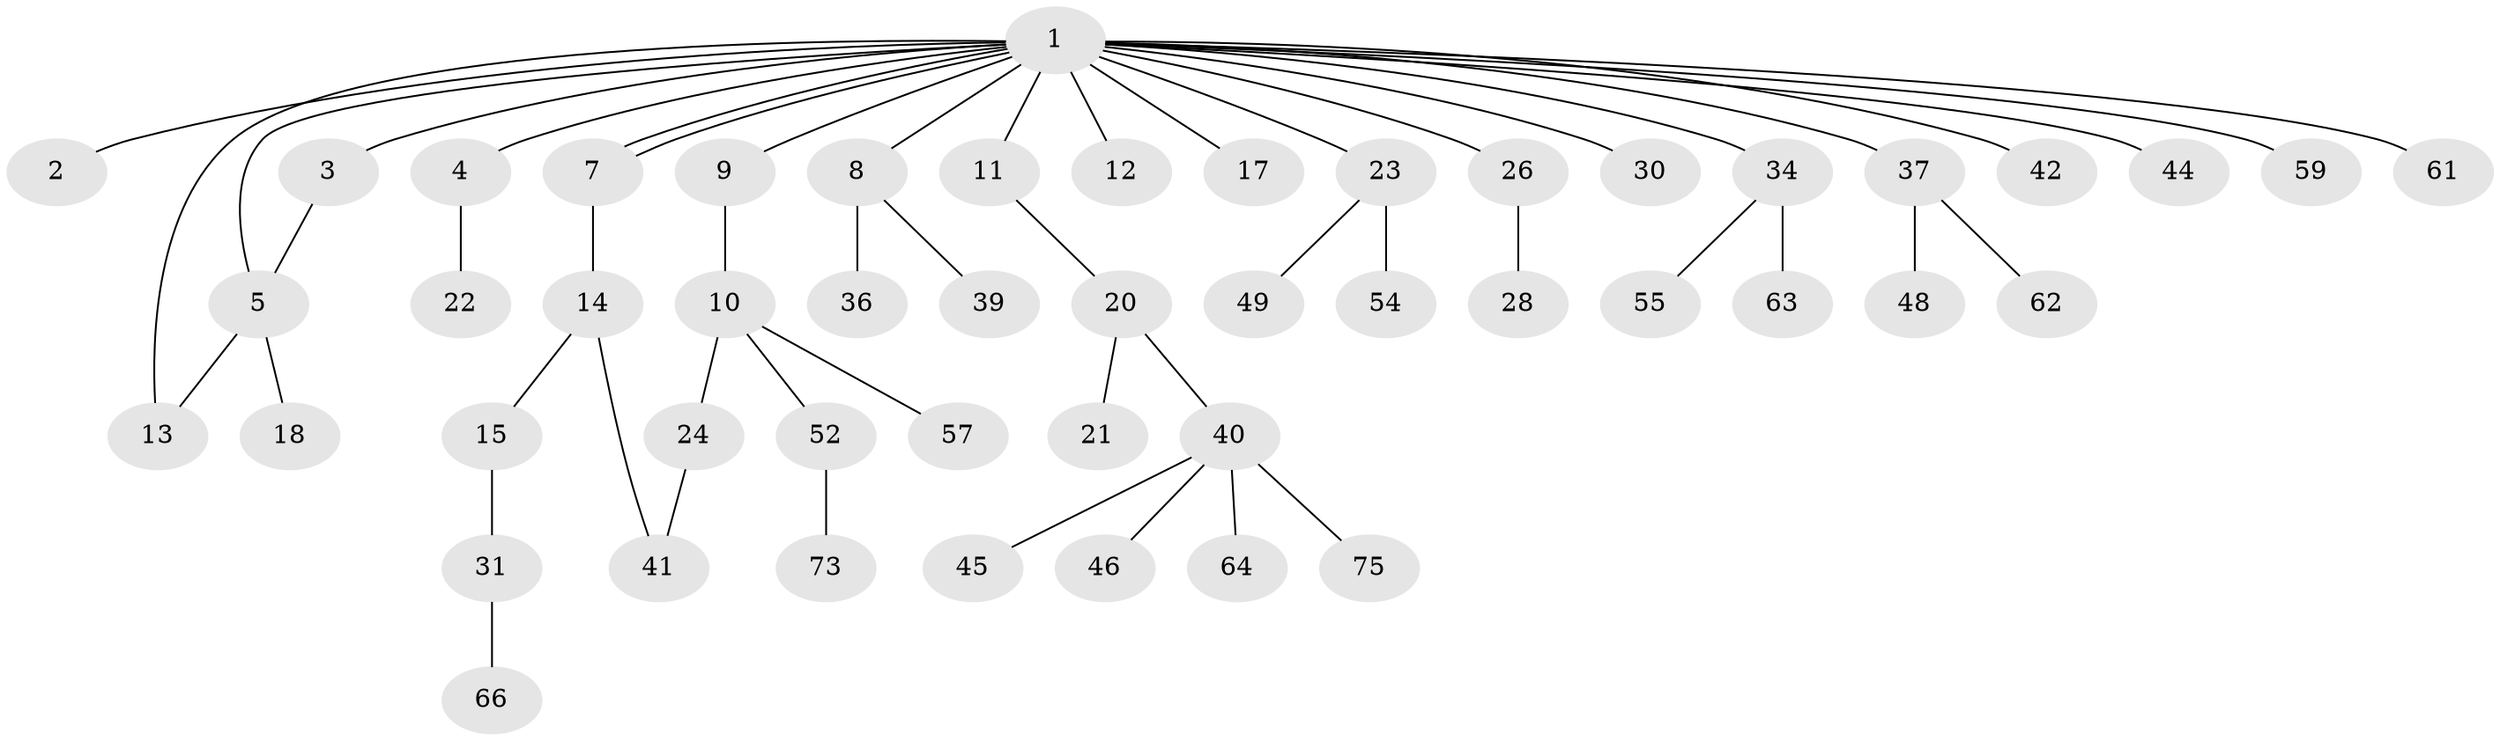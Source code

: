 // original degree distribution, {18: 0.013333333333333334, 2: 0.18666666666666668, 3: 0.12, 5: 0.05333333333333334, 8: 0.013333333333333334, 1: 0.5466666666666666, 4: 0.05333333333333334, 6: 0.013333333333333334}
// Generated by graph-tools (version 1.1) at 2025/41/03/06/25 10:41:48]
// undirected, 49 vertices, 52 edges
graph export_dot {
graph [start="1"]
  node [color=gray90,style=filled];
  1 [super="+6"];
  2 [super="+70"];
  3;
  4 [super="+53"];
  5 [super="+25"];
  7 [super="+51"];
  8 [super="+19"];
  9 [super="+67"];
  10 [super="+33"];
  11 [super="+16"];
  12;
  13;
  14 [super="+58"];
  15 [super="+35"];
  17;
  18 [super="+38"];
  20 [super="+29"];
  21 [super="+27"];
  22;
  23 [super="+71"];
  24 [super="+43"];
  26 [super="+32"];
  28;
  30;
  31 [super="+60"];
  34 [super="+50"];
  36;
  37 [super="+56"];
  39 [super="+47"];
  40 [super="+69"];
  41;
  42 [super="+65"];
  44;
  45;
  46;
  48;
  49;
  52 [super="+72"];
  54;
  55;
  57 [super="+74"];
  59 [super="+68"];
  61;
  62;
  63;
  64;
  66;
  73;
  75;
  1 -- 2;
  1 -- 3;
  1 -- 4;
  1 -- 5 [weight=2];
  1 -- 7;
  1 -- 7;
  1 -- 9;
  1 -- 11;
  1 -- 13;
  1 -- 23;
  1 -- 26;
  1 -- 30;
  1 -- 37;
  1 -- 42;
  1 -- 61;
  1 -- 34;
  1 -- 17;
  1 -- 8;
  1 -- 59;
  1 -- 12;
  1 -- 44;
  3 -- 5;
  4 -- 22;
  5 -- 13;
  5 -- 18;
  7 -- 14 [weight=2];
  8 -- 36;
  8 -- 39;
  9 -- 10;
  10 -- 24;
  10 -- 52;
  10 -- 57;
  11 -- 20;
  14 -- 15;
  14 -- 41;
  15 -- 31;
  20 -- 21;
  20 -- 40;
  23 -- 49;
  23 -- 54;
  24 -- 41;
  26 -- 28;
  31 -- 66;
  34 -- 55;
  34 -- 63;
  37 -- 48;
  37 -- 62;
  40 -- 45;
  40 -- 46;
  40 -- 64;
  40 -- 75;
  52 -- 73;
}
